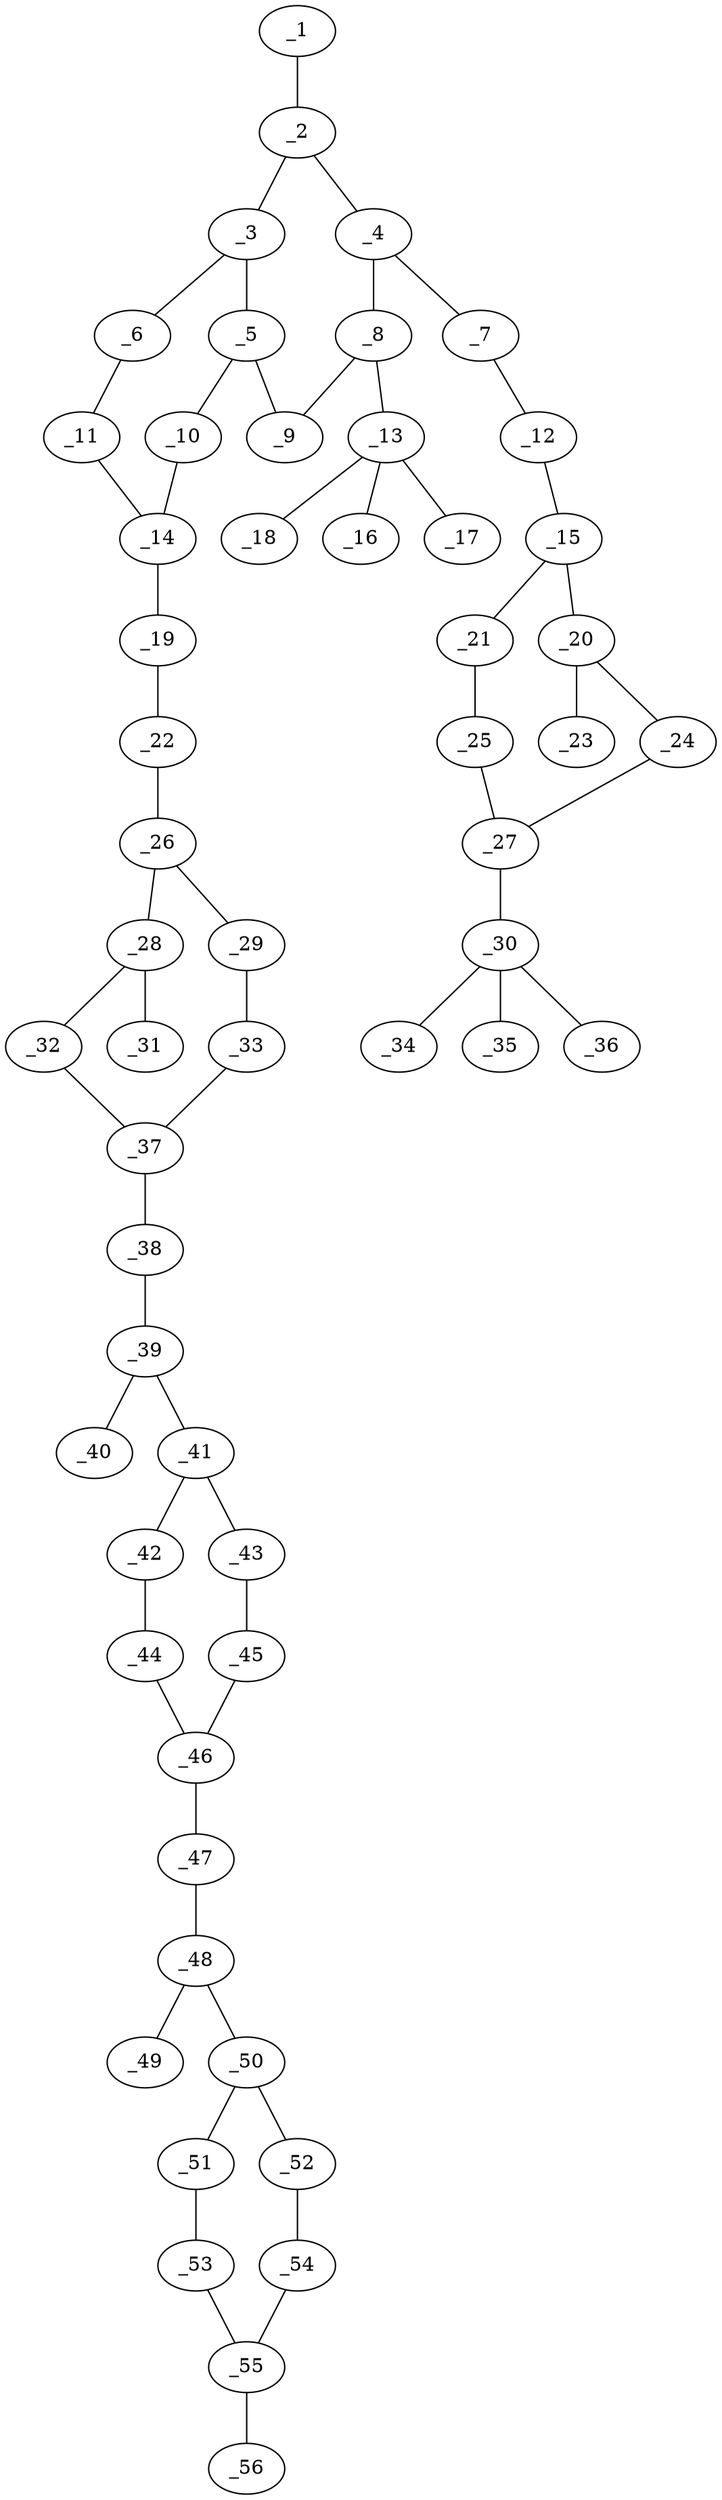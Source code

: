 graph molid78747 {
	_1	 [charge=0,
		chem=2,
		symbol="O  ",
		x="16.7224",
		y="-3.817"];
	_2	 [charge=0,
		chem=1,
		symbol="C  ",
		x="16.7224",
		y="-2.817"];
	_1 -- _2	 [valence=1];
	_3	 [charge=0,
		chem=1,
		symbol="C  ",
		x="15.8564",
		y="-2.317"];
	_2 -- _3	 [valence=2];
	_4	 [charge=0,
		chem=1,
		symbol="C  ",
		x="17.5884",
		y="-2.317"];
	_2 -- _4	 [valence=1];
	_5	 [charge=0,
		chem=1,
		symbol="C  ",
		x="15.8564",
		y="-1.317"];
	_3 -- _5	 [valence=1];
	_6	 [charge=0,
		chem=1,
		symbol="C  ",
		x="14.9903",
		y="-2.817"];
	_3 -- _6	 [valence=1];
	_7	 [charge=0,
		chem=4,
		symbol="N  ",
		x="18.4544",
		y="-2.817"];
	_4 -- _7	 [valence=1];
	_8	 [charge=0,
		chem=1,
		symbol="C  ",
		x="17.5884",
		y="-1.317"];
	_4 -- _8	 [valence=2];
	_9	 [charge=0,
		chem=1,
		symbol="C  ",
		x="16.7224",
		y="-0.817"];
	_5 -- _9	 [valence=2];
	_10	 [charge=0,
		chem=1,
		symbol="C  ",
		x="14.9904",
		y="-0.817"];
	_5 -- _10	 [valence=1];
	_11	 [charge=0,
		chem=1,
		symbol="C  ",
		x="14.1243",
		y="-2.317"];
	_6 -- _11	 [valence=2];
	_12	 [charge=0,
		chem=4,
		symbol="N  ",
		x="18.4544",
		y="-3.817"];
	_7 -- _12	 [valence=2];
	_8 -- _9	 [valence=1];
	_13	 [charge=0,
		chem=5,
		symbol="S  ",
		x="18.4545",
		y="-0.817"];
	_8 -- _13	 [valence=1];
	_14	 [charge=0,
		chem=1,
		symbol="C  ",
		x="14.1243",
		y="-1.317"];
	_10 -- _14	 [valence=2];
	_11 -- _14	 [valence=1];
	_15	 [charge=0,
		chem=1,
		symbol="C  ",
		x="19.3205",
		y="-4.317"];
	_12 -- _15	 [valence=1];
	_16	 [charge=0,
		chem=2,
		symbol="O  ",
		x="19.3205",
		y="-0.317"];
	_13 -- _16	 [valence=2];
	_17	 [charge=0,
		chem=2,
		symbol="O  ",
		x="18.9545",
		y="-1.683"];
	_13 -- _17	 [valence=2];
	_18	 [charge=0,
		chem=2,
		symbol="O  ",
		x="17.9545",
		y="0.049"];
	_13 -- _18	 [valence=1];
	_19	 [charge=0,
		chem=4,
		symbol="N  ",
		x="13.2583",
		y="-0.817"];
	_14 -- _19	 [valence=1];
	_20	 [charge=0,
		chem=1,
		symbol="C  ",
		x="20.1865",
		y="-3.817"];
	_15 -- _20	 [valence=2];
	_21	 [charge=0,
		chem=1,
		symbol="C  ",
		x="19.3205",
		y="-5.317"];
	_15 -- _21	 [valence=1];
	_22	 [charge=0,
		chem=4,
		symbol="N  ",
		x="12.3923",
		y="-1.317"];
	_19 -- _22	 [valence=2];
	_23	 [charge=0,
		chem=1,
		symbol="C  ",
		x="20.1865",
		y="-2.817"];
	_20 -- _23	 [valence=1];
	_24	 [charge=0,
		chem=1,
		symbol="C  ",
		x="21.0525",
		y="-4.317"];
	_20 -- _24	 [valence=1];
	_25	 [charge=0,
		chem=1,
		symbol="C  ",
		x="20.1865",
		y="-5.817"];
	_21 -- _25	 [valence=2];
	_26	 [charge=0,
		chem=1,
		symbol="C  ",
		x="11.5263",
		y="-0.817"];
	_22 -- _26	 [valence=1];
	_27	 [charge=0,
		chem=1,
		symbol="C  ",
		x="21.0525",
		y="-5.317"];
	_24 -- _27	 [valence=2];
	_25 -- _27	 [valence=1];
	_28	 [charge=0,
		chem=1,
		symbol="C  ",
		x="10.6602",
		y="-1.317"];
	_26 -- _28	 [valence=2];
	_29	 [charge=0,
		chem=1,
		symbol="C  ",
		x="11.5263",
		y="0.183"];
	_26 -- _29	 [valence=1];
	_30	 [charge=0,
		chem=5,
		symbol="S  ",
		x="21.9185",
		y="-5.817"];
	_27 -- _30	 [valence=1];
	_31	 [charge=0,
		chem=1,
		symbol="C  ",
		x="10.6602",
		y="-2.317"];
	_28 -- _31	 [valence=1];
	_32	 [charge=0,
		chem=1,
		symbol="C  ",
		x="9.7942",
		y="-0.817"];
	_28 -- _32	 [valence=1];
	_33	 [charge=0,
		chem=1,
		symbol="C  ",
		x="10.6602",
		y="0.683"];
	_29 -- _33	 [valence=2];
	_34	 [charge=0,
		chem=2,
		symbol="O  ",
		x="22.7846",
		y="-6.317"];
	_30 -- _34	 [valence=2];
	_35	 [charge=0,
		chem=2,
		symbol="O  ",
		x="22.4185",
		y="-4.951"];
	_30 -- _35	 [valence=2];
	_36	 [charge=0,
		chem=2,
		symbol="O  ",
		x="21.4185",
		y="-6.683"];
	_30 -- _36	 [valence=1];
	_37	 [charge=0,
		chem=1,
		symbol="C  ",
		x="9.7942",
		y="0.183"];
	_32 -- _37	 [valence=2];
	_33 -- _37	 [valence=1];
	_38	 [charge=0,
		chem=4,
		symbol="N  ",
		x="8.9282",
		y="0.683"];
	_37 -- _38	 [valence=1];
	_39	 [charge=0,
		chem=1,
		symbol="C  ",
		x="8.9282",
		y="1.683"];
	_38 -- _39	 [valence=1];
	_40	 [charge=0,
		chem=2,
		symbol="O  ",
		x="9.7942",
		y="2.183"];
	_39 -- _40	 [valence=2];
	_41	 [charge=0,
		chem=1,
		symbol="C  ",
		x="8.0622",
		y="2.183"];
	_39 -- _41	 [valence=1];
	_42	 [charge=0,
		chem=1,
		symbol="C  ",
		x="8.0622",
		y="3.183"];
	_41 -- _42	 [valence=2];
	_43	 [charge=0,
		chem=1,
		symbol="C  ",
		x="7.1961",
		y="1.683"];
	_41 -- _43	 [valence=1];
	_44	 [charge=0,
		chem=1,
		symbol="C  ",
		x="7.1961",
		y="3.683"];
	_42 -- _44	 [valence=1];
	_45	 [charge=0,
		chem=1,
		symbol="C  ",
		x="6.3301",
		y="2.183"];
	_43 -- _45	 [valence=2];
	_46	 [charge=0,
		chem=1,
		symbol="C  ",
		x="6.3301",
		y="3.183"];
	_44 -- _46	 [valence=2];
	_45 -- _46	 [valence=1];
	_47	 [charge=0,
		chem=4,
		symbol="N  ",
		x="5.4641",
		y="3.683"];
	_46 -- _47	 [valence=1];
	_48	 [charge=0,
		chem=1,
		symbol="C  ",
		x="5.4641",
		y="4.683"];
	_47 -- _48	 [valence=1];
	_49	 [charge=0,
		chem=2,
		symbol="O  ",
		x="6.3301",
		y="5.183"];
	_48 -- _49	 [valence=2];
	_50	 [charge=0,
		chem=1,
		symbol="C  ",
		x="4.5981",
		y="5.183"];
	_48 -- _50	 [valence=1];
	_51	 [charge=0,
		chem=1,
		symbol="C  ",
		x="3.732",
		y="4.683"];
	_50 -- _51	 [valence=2];
	_52	 [charge=0,
		chem=1,
		symbol="C  ",
		x="4.5981",
		y="6.183"];
	_50 -- _52	 [valence=1];
	_53	 [charge=0,
		chem=1,
		symbol="C  ",
		x="2.866",
		y="5.183"];
	_51 -- _53	 [valence=1];
	_54	 [charge=0,
		chem=1,
		symbol="C  ",
		x="3.7321",
		y="6.683"];
	_52 -- _54	 [valence=2];
	_55	 [charge=0,
		chem=1,
		symbol="C  ",
		x="2.866",
		y="6.183"];
	_53 -- _55	 [valence=2];
	_54 -- _55	 [valence=1];
	_56	 [charge=0,
		chem=4,
		symbol="N  ",
		x=2,
		y="6.683"];
	_55 -- _56	 [valence=1];
}
